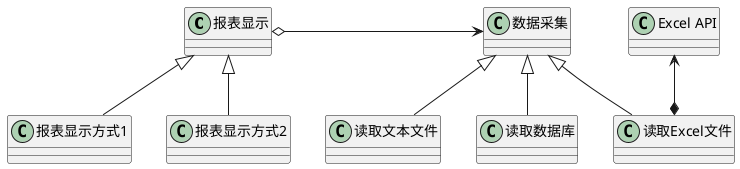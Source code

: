 @startuml 

skinparam DefaultFontName PingFangSC-Regular

报表显示 o-> 数据采集
报表显示 <|-- 报表显示方式1
报表显示 <|-- 报表显示方式2
数据采集 <|-- 读取文本文件
数据采集 <|-- 读取数据库
数据采集 <|-- 读取Excel文件
"Excel API" <--* 读取Excel文件

数据采集 -[hidden]down- 读取Excel文件

@enduml
